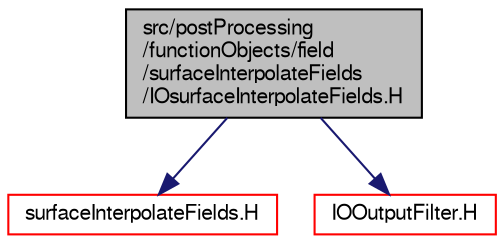 digraph "src/postProcessing/functionObjects/field/surfaceInterpolateFields/IOsurfaceInterpolateFields.H"
{
  bgcolor="transparent";
  edge [fontname="FreeSans",fontsize="10",labelfontname="FreeSans",labelfontsize="10"];
  node [fontname="FreeSans",fontsize="10",shape=record];
  Node0 [label="src/postProcessing\l/functionObjects/field\l/surfaceInterpolateFields\l/IOsurfaceInterpolateFields.H",height=0.2,width=0.4,color="black", fillcolor="grey75", style="filled", fontcolor="black"];
  Node0 -> Node1 [color="midnightblue",fontsize="10",style="solid",fontname="FreeSans"];
  Node1 [label="surfaceInterpolateFields.H",height=0.2,width=0.4,color="red",URL="$a13448.html"];
  Node0 -> Node305 [color="midnightblue",fontsize="10",style="solid",fontname="FreeSans"];
  Node305 [label="IOOutputFilter.H",height=0.2,width=0.4,color="red",URL="$a08969.html"];
}
